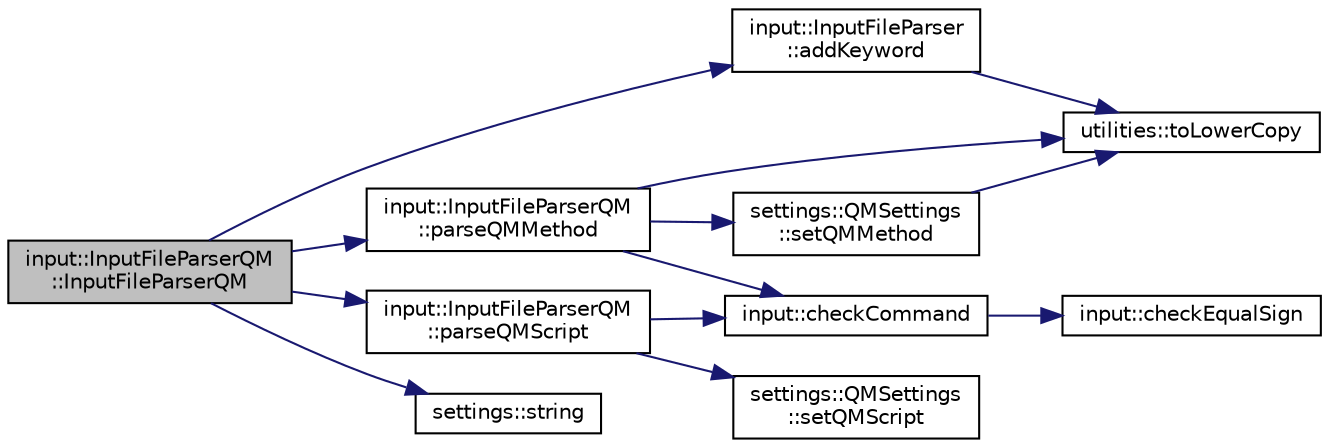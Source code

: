 digraph "input::InputFileParserQM::InputFileParserQM"
{
 // LATEX_PDF_SIZE
  edge [fontname="Helvetica",fontsize="10",labelfontname="Helvetica",labelfontsize="10"];
  node [fontname="Helvetica",fontsize="10",shape=record];
  rankdir="LR";
  Node1 [label="input::InputFileParserQM\l::InputFileParserQM",height=0.2,width=0.4,color="black", fillcolor="grey75", style="filled", fontcolor="black",tooltip="Construct a new InputFileParserQM:: InputFileParserQM object."];
  Node1 -> Node2 [color="midnightblue",fontsize="10",style="solid",fontname="Helvetica"];
  Node2 [label="input::InputFileParser\l::addKeyword",height=0.2,width=0.4,color="black", fillcolor="white", style="filled",URL="$classinput_1_1InputFileParser.html#ab851322dfd41fcd59d75931012a5fcce",tooltip="add keyword to different keyword maps"];
  Node2 -> Node3 [color="midnightblue",fontsize="10",style="solid",fontname="Helvetica"];
  Node3 [label="utilities::toLowerCopy",height=0.2,width=0.4,color="black", fillcolor="white", style="filled",URL="$namespaceutilities.html#a00b80743096ddd313ba418b9a7730698",tooltip="returns a copy of a string all lower case"];
  Node1 -> Node4 [color="midnightblue",fontsize="10",style="solid",fontname="Helvetica"];
  Node4 [label="input::InputFileParserQM\l::parseQMMethod",height=0.2,width=0.4,color="black", fillcolor="white", style="filled",URL="$classinput_1_1InputFileParserQM.html#a007363928e222087b196905c53a3628b",tooltip="parse external QM Program which should be used"];
  Node4 -> Node5 [color="midnightblue",fontsize="10",style="solid",fontname="Helvetica"];
  Node5 [label="input::checkCommand",height=0.2,width=0.4,color="black", fillcolor="white", style="filled",URL="$namespaceinput.html#a81877d6bfa9b46cdca1b280c6d1b30fb",tooltip="check if command array has exactly 3 elements"];
  Node5 -> Node6 [color="midnightblue",fontsize="10",style="solid",fontname="Helvetica"];
  Node6 [label="input::checkEqualSign",height=0.2,width=0.4,color="black", fillcolor="white", style="filled",URL="$namespaceinput.html#a586caa23c32d86459177222a3b5d53fe",tooltip="check if parameter is \"=\""];
  Node4 -> Node7 [color="midnightblue",fontsize="10",style="solid",fontname="Helvetica"];
  Node7 [label="settings::QMSettings\l::setQMMethod",height=0.2,width=0.4,color="black", fillcolor="white", style="filled",URL="$classsettings_1_1QMSettings.html#a599456c74347ea76457130174f901531",tooltip="sets the qmMethod to enum in settings"];
  Node7 -> Node3 [color="midnightblue",fontsize="10",style="solid",fontname="Helvetica"];
  Node4 -> Node3 [color="midnightblue",fontsize="10",style="solid",fontname="Helvetica"];
  Node1 -> Node8 [color="midnightblue",fontsize="10",style="solid",fontname="Helvetica"];
  Node8 [label="input::InputFileParserQM\l::parseQMScript",height=0.2,width=0.4,color="black", fillcolor="white", style="filled",URL="$classinput_1_1InputFileParserQM.html#a5d3a5f7bd18e146f7378cd5f44643e0b",tooltip="parse external QM Script name"];
  Node8 -> Node5 [color="midnightblue",fontsize="10",style="solid",fontname="Helvetica"];
  Node8 -> Node9 [color="midnightblue",fontsize="10",style="solid",fontname="Helvetica"];
  Node9 [label="settings::QMSettings\l::setQMScript",height=0.2,width=0.4,color="black", fillcolor="white", style="filled",URL="$classsettings_1_1QMSettings.html#ab06074230718058acb2457712776e35e",tooltip=" "];
  Node1 -> Node10 [color="midnightblue",fontsize="10",style="solid",fontname="Helvetica"];
  Node10 [label="settings::string",height=0.2,width=0.4,color="black", fillcolor="white", style="filled",URL="$namespacesettings.html#a25810432631a237804b3241be4305787",tooltip="return string of manostatType"];
}
